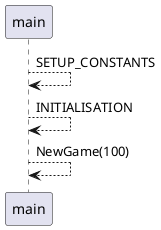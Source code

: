@startuml
main --> main: SETUP_CONSTANTS
main --> main: INITIALISATION
main --> main: NewGame(100)
@enduml
